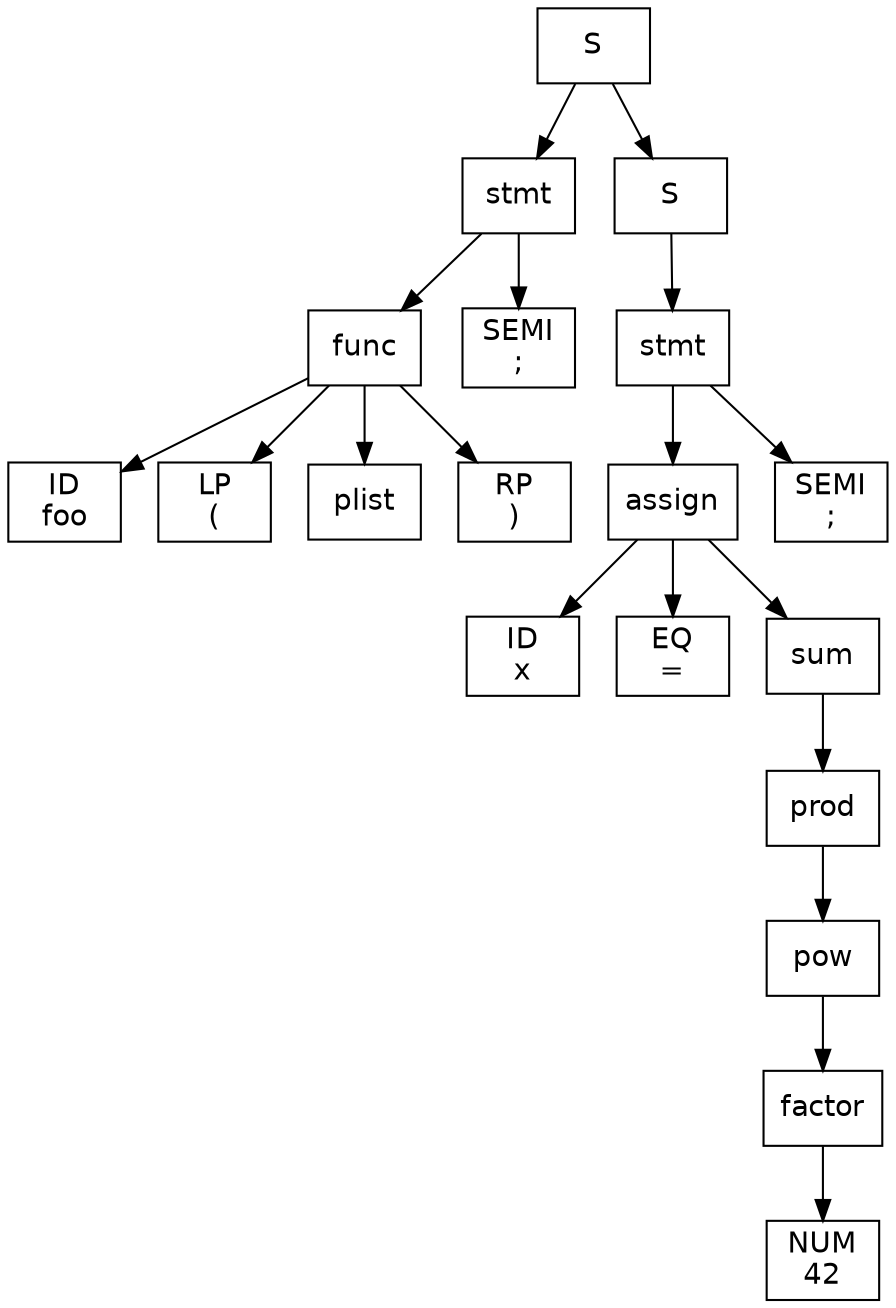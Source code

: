digraph d{
node [fontname="Helvetica",shape=box];
n0 [label=<S>];
n1 [label=<stmt>];
n2 [label=<func>];
n3 [label=<ID<br/>foo>];
n4 [label=<LP<br/>(>];
n5 [label=<plist>];
n6 [label=<RP<br/>)>];
n7 [label=<SEMI<br/>;>];
n8 [label=<S>];
n9 [label=<stmt>];
n10 [label=<assign>];
n11 [label=<ID<br/>x>];
n12 [label=<EQ<br/>=>];
n13 [label=<sum>];
n14 [label=<prod>];
n15 [label=<pow>];
n16 [label=<factor>];
n17 [label=<NUM<br/>42>];
n18 [label=<SEMI<br/>;>];
n0 -> n1;
n0 -> n8;
n1 -> n2;
n1 -> n7;
n2 -> n3;
n2 -> n4;
n2 -> n5;
n2 -> n6;
n8 -> n9;
n9 -> n10;
n9 -> n18;
n10 -> n11;
n10 -> n12;
n10 -> n13;
n13 -> n14;
n14 -> n15;
n15 -> n16;
n16 -> n17;
}